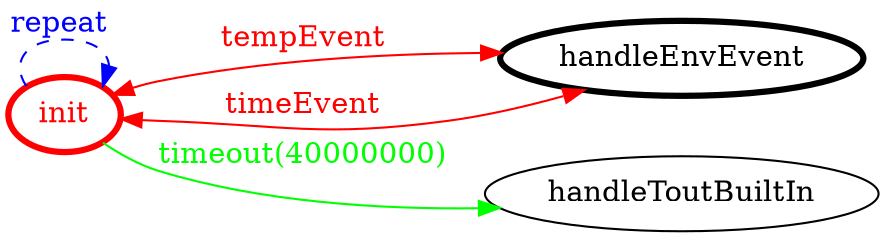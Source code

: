 /*
*
* A GraphViz DOT FSM description 
* Please use a GraphViz visualizer (like http://www.webgraphviz.com)
*  
*/

digraph finite_state_machine {
	rankdir=LR
	size="8,5"
	
	init [ color = red ][ fontcolor = red ][ penwidth = 3 ]
	handleEnvEvent [ color = black ][ fontcolor = black ][ penwidth = 3 ]
	
	init -> handleEnvEvent [ label = "tempEvent" ][ color = red ][ fontcolor = red ][ dir = both ]
	init -> init [ label = "repeat "][ style = dashed ][ color = blue ][ fontcolor = blue ]
	init -> handleToutBuiltIn [ label = "timeout(40000000)" ][ color = green ][ fontcolor = green ]
	init -> handleEnvEvent [ label = "timeEvent" ][ color = red ][ fontcolor = red ][ dir = both ]
}

